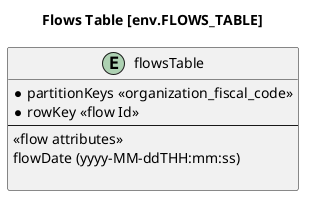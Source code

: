 @startuml Flows Table

title Flows Table [env.FLOWS_TABLE]

entity flowsTable {
  * partitionKeys <<organization_fiscal_code>>
  * rowKey <<flow Id>>
  --
  <<flow attributes>>
  flowDate (yyyy-MM-ddTHH:mm:ss)

}


@enduml